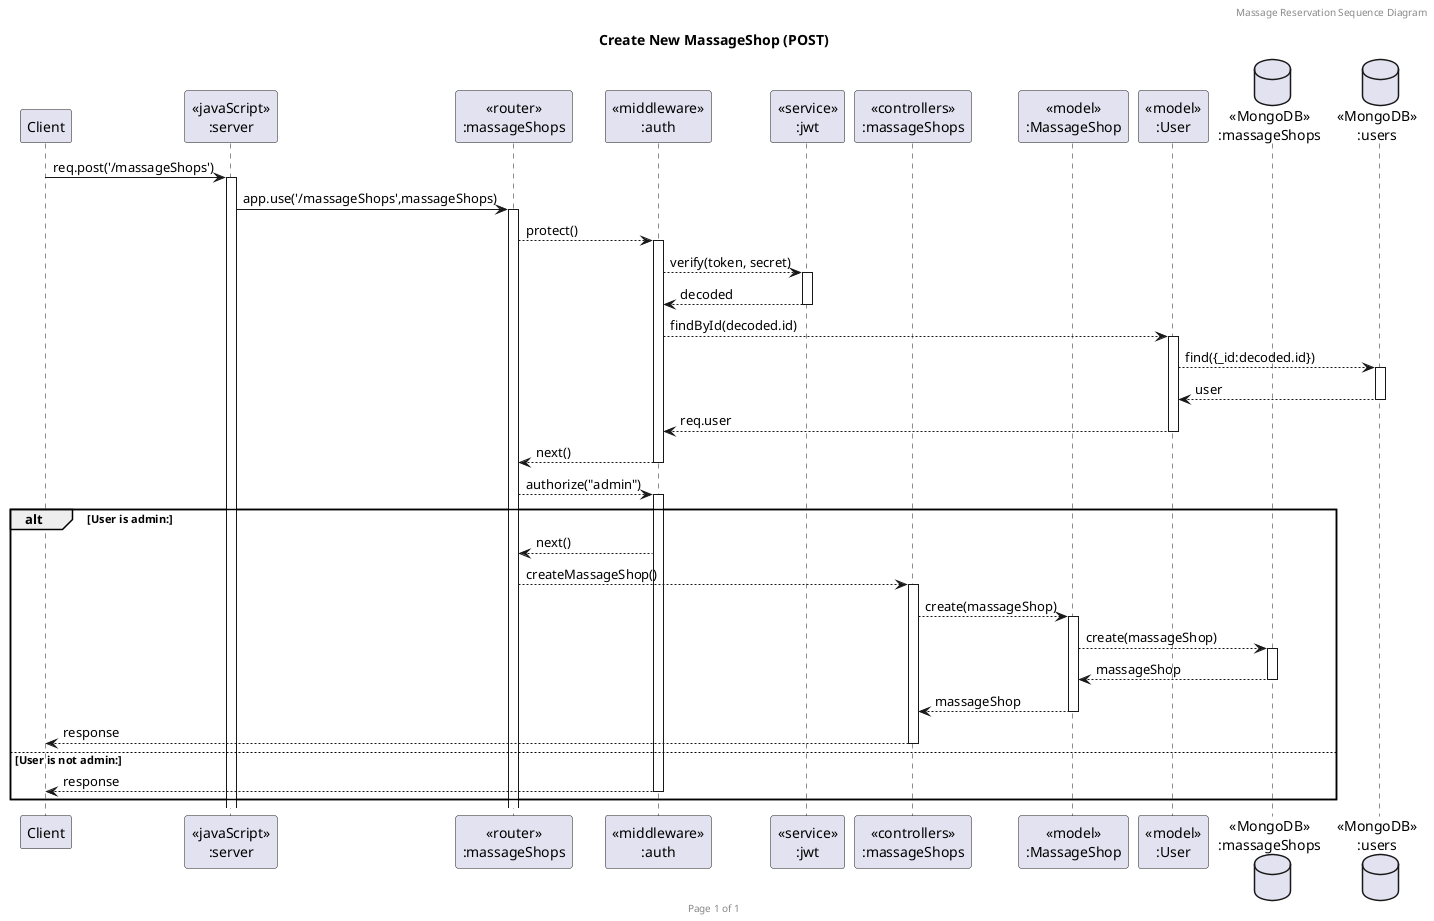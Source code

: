 @startuml Create New MassageShop (POST)

header Massage Reservation Sequence Diagram
footer Page %page% of %lastpage%
title "Create New MassageShop (POST)"

participant "Client" as client
participant "<<javaScript>>\n:server" as server
participant "<<router>>\n:massageShops" as routerMassageShops
participant "<<middleware>>\n:auth" as middlewareAuth
participant "<<service>>\n:jwt" as jwtAuth
participant "<<controllers>>\n:massageShops" as controllersMassageShops
participant "<<model>>\n:MassageShop" as modelMassageShop
participant "<<model>>\n:User" as modelUser
database "<<MongoDB>>\n:massageShops" as MassageShopsDatabase
database "<<MongoDB>>\n:users" as UsersDatabase

client->server ++:req.post('/massageShops')
server->routerMassageShops ++:app.use('/massageShops',massageShops)

routerMassageShops --> middlewareAuth ++:protect()
middlewareAuth --> jwtAuth ++:verify(token, secret)
middlewareAuth <-- jwtAuth --:decoded
middlewareAuth --> modelUser ++:findById(decoded.id)
modelUser --> UsersDatabase ++: find({_id:decoded.id})
modelUser <-- UsersDatabase --:user
middlewareAuth <-- modelUser --:req.user
routerMassageShops <-- middlewareAuth --:next()

routerMassageShops --> middlewareAuth ++:authorize("admin")


alt User is admin:
    routerMassageShops <-- middlewareAuth :next()
    routerMassageShops --> controllersMassageShops ++:createMassageShop()
    controllersMassageShops --> modelMassageShop ++:create(massageShop)
    modelMassageShop --> MassageShopsDatabase ++:create(massageShop)
    modelMassageShop <-- MassageShopsDatabase --:massageShop
    controllersMassageShops <-- modelMassageShop --:massageShop
    client <-- controllersMassageShops --:response
else User is not admin:
    client <-- middlewareAuth --:response
    end

@enduml
